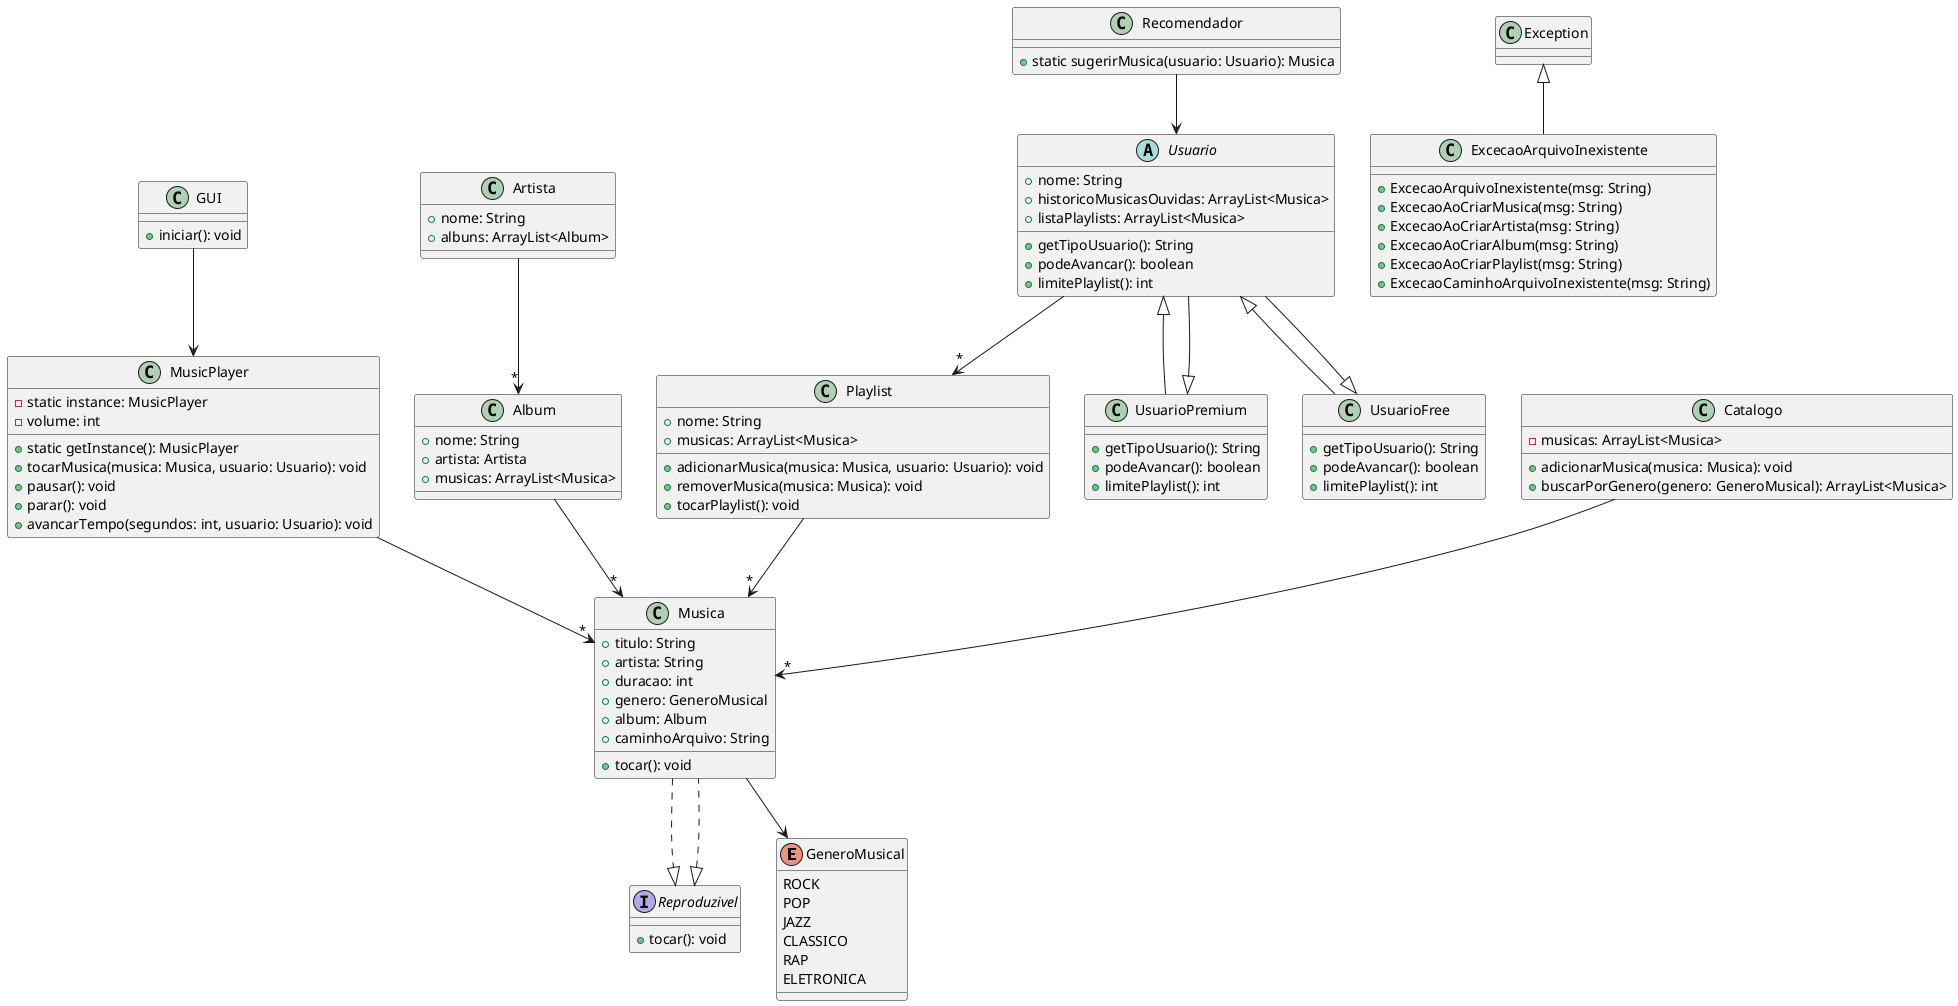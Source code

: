 @startuml

' Enum para gêneros musicais
enum GeneroMusical {
    ROCK
    POP
    JAZZ
    CLASSICO
    RAP
    ELETRONICA
}

' Interface para objetos que podem ser reproduzidos
interface Reproduzivel {
    + tocar(): void
}

' Classe principal para gerenciar a reprodução
class MusicPlayer {
    - static instance: MusicPlayer
    - volume: int
    + static getInstance(): MusicPlayer
    + tocarMusica(musica: Musica, usuario: Usuario): void
    + pausar(): void
    + parar(): void
    + avancarTempo(segundos: int, usuario: Usuario): void
}

' Classe representando uma música
class Musica implements Reproduzivel {
    + titulo: String
    + artista: String
    + duracao: int
    + genero: GeneroMusical
    + album: Album
    + caminhoArquivo: String
    + tocar(): void
}

' Classe de artista
class Artista {
    + nome: String
    + albuns: ArrayList<Album>
}

' Classe de álbum
class Album {
    + nome: String
    + artista: Artista
    + musicas: ArrayList<Musica>
}

' Playlist de músicas
class Playlist {
    + nome: String
    + musicas: ArrayList<Musica>
    + adicionarMusica(musica: Musica, usuario: Usuario): void
    + removerMusica(musica: Musica): void
    + tocarPlaylist(): void
}

' Classe de catálogo de músicas
class Catalogo {
    - musicas: ArrayList<Musica>
    + adicionarMusica(musica: Musica): void
    + buscarPorGenero(genero: GeneroMusical): ArrayList<Musica>
}

' Classe de usuário
abstract class Usuario {
    + nome: String
    + historicoMusicasOuvidas: ArrayList<Musica>
    + listaPlaylists: ArrayList<Musica>
    + getTipoUsuario(): String
    + podeAvancar(): boolean
    + limitePlaylist(): int
}

' Subclasses de usuários
class UsuarioPremium extends Usuario {
    + getTipoUsuario(): String
    + podeAvancar(): boolean
    + limitePlaylist(): int
}

class UsuarioFree extends Usuario {
    + getTipoUsuario(): String
    + podeAvancar(): boolean
    + limitePlaylist(): int
}

' Classe de recomendação de músicas
class Recomendador {
    + static sugerirMusica(usuario: Usuario): Musica
}

' Classe de exceção para tratamento de erros
class ExcecaoArquivoInexistente extends Exception {
    + ExcecaoArquivoInexistente(msg: String)
    + ExcecaoAoCriarMusica(msg: String)
    + ExcecaoAoCriarArtista(msg: String)
    + ExcecaoAoCriarAlbum(msg: String)
    + ExcecaoAoCriarPlaylist(msg: String)
    + ExcecaoCaminhoArquivoInexistente(msg: String)
}

' GUI (Opcional)
class GUI {
    + iniciar(): void
}

' Relacionamentos
MusicPlayer --> "*" Musica
Usuario --|> UsuarioPremium
Usuario --|> UsuarioFree
Musica --> GeneroMusical
Musica ..|> Reproduzivel
Usuario --> "*" Playlist
Playlist --> "*" Musica
Catalogo --> "*" Musica
Recomendador --> Usuario
GUI --> MusicPlayer
Artista --> "*" Album
Album --> "*" Musica

@enduml
